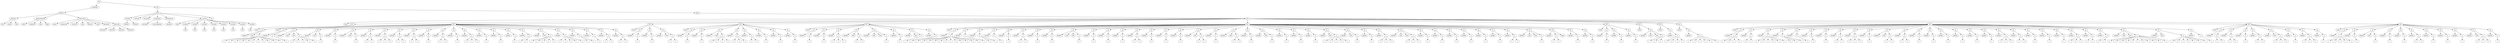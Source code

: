 digraph Tree {
	"t0" [label = "TEI"];
	"t1" [label = "teiHeader"];
	"t2" [label = "fileDesc"];
	"t3" [label = "titleStmt"];
	"t4" [label = "title"];
	"t5" [label = "author"];
	"t6" [label = "date"];
	"t7" [label = "publicationStmt"];
	"t8" [label = "editor"];
	"t9" [label = "publisher"];
	"t10" [label = "idno"];
	"t11" [label = "rights"];
	"t12" [label = "SourceDesc"];
	"t13" [label = "genre"];
	"t14" [label = "inspiration"];
	"t15" [label = "structure"];
	"t16" [label = "type"];
	"t17" [label = "periode"];
	"t18" [label = "taille"];
	"t19" [label = "permalien"];
	"t20" [label = "keywords"];
	"t21" [label = "keyword"];
	"t22" [label = "keyword"];
	"t23" [label = "keyword"];
	"t24" [label = "keyword"];
	"t25" [label = "text"];
	"t26" [label = "front"];
	"t27" [label = "docTitle"];
	"t28" [label = "titlePart"];
	"t29" [label = "titlePart"];
	"t30" [label = "docDate"];
	"t31" [label = "docAuthor"];
	"t32" [label = "docImprint"];
	"t33" [label = "privilege"];
	"t34" [label = "acheveImprime"];
	"t35" [label = "performance"];
	"t36" [label = "premiere"];
	"t37" [label = "castList"];
	"t38" [label = "head"];
	"t39" [label = "castItem"];
	"t40" [label = "role"];
	"t41" [label = "castItem"];
	"t42" [label = "role"];
	"t43" [label = "castItem"];
	"t44" [label = "role"];
	"t45" [label = "castItem"];
	"t46" [label = "role"];
	"t47" [label = "castItem"];
	"t48" [label = "role"];
	"t49" [label = "castItem"];
	"t50" [label = "role"];
	"t51" [label = "castItem"];
	"t52" [label = "role"];
	"t53" [label = "castItem"];
	"t54" [label = "role"];
	"t55" [label = "set"];
	"t56" [label = "body"];
	"t57" [label = "div1"];
	"t58" [label = "head"];
	"t59" [label = "div2"];
	"t60" [label = "head"];
	"t61" [label = "sp"];
	"t62" [label = "speaker"];
	"t63" [label = "note"];
	"t64" [label = "p"];
	"t65" [label = "s"];
	"t66" [label = "s"];
	"t67" [label = "s"];
	"t68" [label = "s"];
	"t69" [label = "s"];
	"t70" [label = "s"];
	"t71" [label = "s"];
	"t72" [label = "s"];
	"t73" [label = "s"];
	"t74" [label = "s"];
	"t75" [label = "s"];
	"t76" [label = "div2"];
	"t77" [label = "head"];
	"t78" [label = "sp"];
	"t79" [label = "speaker"];
	"t80" [label = "p"];
	"t81" [label = "s"];
	"t82" [label = "sp"];
	"t83" [label = "speaker"];
	"t84" [label = "note"];
	"t85" [label = "note"];
	"t86" [label = "p"];
	"t87" [label = "s"];
	"t88" [label = "s"];
	"t89" [label = "s"];
	"t90" [label = "s"];
	"t91" [label = "s"];
	"t92" [label = "sp"];
	"t93" [label = "speaker"];
	"t94" [label = "note"];
	"t95" [label = "p"];
	"t96" [label = "s"];
	"t97" [label = "sp"];
	"t98" [label = "speaker"];
	"t99" [label = "p"];
	"t100" [label = "s"];
	"t101" [label = "sp"];
	"t102" [label = "speaker"];
	"t103" [label = "note"];
	"t104" [label = "p"];
	"t105" [label = "s"];
	"t106" [label = "sp"];
	"t107" [label = "speaker"];
	"t108" [label = "p"];
	"t109" [label = "s"];
	"t110" [label = "s"];
	"t111" [label = "sp"];
	"t112" [label = "speaker"];
	"t113" [label = "p"];
	"t114" [label = "s"];
	"t115" [label = "s"];
	"t116" [label = "s"];
	"t117" [label = "sp"];
	"t118" [label = "speaker"];
	"t119" [label = "p"];
	"t120" [label = "s"];
	"t121" [label = "s"];
	"t122" [label = "sp"];
	"t123" [label = "speaker"];
	"t124" [label = "p"];
	"t125" [label = "s"];
	"t126" [label = "s"];
	"t127" [label = "sp"];
	"t128" [label = "speaker"];
	"t129" [label = "p"];
	"t130" [label = "s"];
	"t131" [label = "sp"];
	"t132" [label = "speaker"];
	"t133" [label = "p"];
	"t134" [label = "s"];
	"t135" [label = "s"];
	"t136" [label = "sp"];
	"t137" [label = "speaker"];
	"t138" [label = "p"];
	"t139" [label = "s"];
	"t140" [label = "sp"];
	"t141" [label = "speaker"];
	"t142" [label = "p"];
	"t143" [label = "s"];
	"t144" [label = "s"];
	"t145" [label = "s"];
	"t146" [label = "sp"];
	"t147" [label = "speaker"];
	"t148" [label = "p"];
	"t149" [label = "s"];
	"t150" [label = "sp"];
	"t151" [label = "speaker"];
	"t152" [label = "p"];
	"t153" [label = "s"];
	"t154" [label = "sp"];
	"t155" [label = "speaker"];
	"t156" [label = "p"];
	"t157" [label = "s"];
	"t158" [label = "sp"];
	"t159" [label = "speaker"];
	"t160" [label = "p"];
	"t161" [label = "s"];
	"t162" [label = "s"];
	"t163" [label = "sp"];
	"t164" [label = "speaker"];
	"t165" [label = "note"];
	"t166" [label = "p"];
	"t167" [label = "s"];
	"t168" [label = "s"];
	"t169" [label = "s"];
	"t170" [label = "s"];
	"t171" [label = "s"];
	"t172" [label = "sp"];
	"t173" [label = "speaker"];
	"t174" [label = "p"];
	"t175" [label = "s"];
	"t176" [label = "s"];
	"t177" [label = "s"];
	"t178" [label = "s"];
	"t179" [label = "s"];
	"t180" [label = "sp"];
	"t181" [label = "speaker"];
	"t182" [label = "p"];
	"t183" [label = "s"];
	"t184" [label = "s"];
	"t185" [label = "sp"];
	"t186" [label = "speaker"];
	"t187" [label = "p"];
	"t188" [label = "s"];
	"t189" [label = "sp"];
	"t190" [label = "speaker"];
	"t191" [label = "p"];
	"t192" [label = "s"];
	"t193" [label = "s"];
	"t194" [label = "sp"];
	"t195" [label = "speaker"];
	"t196" [label = "p"];
	"t197" [label = "s"];
	"t198" [label = "s"];
	"t199" [label = "div2"];
	"t200" [label = "head"];
	"t201" [label = "sp"];
	"t202" [label = "speaker"];
	"t203" [label = "p"];
	"t204" [label = "s"];
	"t205" [label = "sp"];
	"t206" [label = "speaker"];
	"t207" [label = "p"];
	"t208" [label = "s"];
	"t209" [label = "sp"];
	"t210" [label = "speaker"];
	"t211" [label = "note"];
	"t212" [label = "p"];
	"t213" [label = "s"];
	"t214" [label = "s"];
	"t215" [label = "div2"];
	"t216" [label = "head"];
	"t217" [label = "sp"];
	"t218" [label = "speaker"];
	"t219" [label = "p"];
	"t220" [label = "s"];
	"t221" [label = "sp"];
	"t222" [label = "speaker"];
	"t223" [label = "p"];
	"t224" [label = "s"];
	"t225" [label = "sp"];
	"t226" [label = "speaker"];
	"t227" [label = "note"];
	"t228" [label = "p"];
	"t229" [label = "s"];
	"t230" [label = "s"];
	"t231" [label = "s"];
	"t232" [label = "s"];
	"t233" [label = "sp"];
	"t234" [label = "speaker"];
	"t235" [label = "p"];
	"t236" [label = "s"];
	"t237" [label = "s"];
	"t238" [label = "s"];
	"t239" [label = "sp"];
	"t240" [label = "speaker"];
	"t241" [label = "p"];
	"t242" [label = "s"];
	"t243" [label = "s"];
	"t244" [label = "sp"];
	"t245" [label = "speaker"];
	"t246" [label = "p"];
	"t247" [label = "s"];
	"t248" [label = "sp"];
	"t249" [label = "speaker"];
	"t250" [label = "p"];
	"t251" [label = "s"];
	"t252" [label = "sp"];
	"t253" [label = "speaker"];
	"t254" [label = "p"];
	"t255" [label = "s"];
	"t256" [label = "div2"];
	"t257" [label = "head"];
	"t258" [label = "sp"];
	"t259" [label = "speaker"];
	"t260" [label = "p"];
	"t261" [label = "s"];
	"t262" [label = "sp"];
	"t263" [label = "speaker"];
	"t264" [label = "p"];
	"t265" [label = "s"];
	"t266" [label = "sp"];
	"t267" [label = "speaker"];
	"t268" [label = "p"];
	"t269" [label = "s"];
	"t270" [label = "s"];
	"t271" [label = "s"];
	"t272" [label = "sp"];
	"t273" [label = "speaker"];
	"t274" [label = "note"];
	"t275" [label = "p"];
	"t276" [label = "s"];
	"t277" [label = "s"];
	"t278" [label = "sp"];
	"t279" [label = "speaker"];
	"t280" [label = "note"];
	"t281" [label = "note"];
	"t282" [label = "p"];
	"t283" [label = "s"];
	"t284" [label = "sp"];
	"t285" [label = "speaker"];
	"t286" [label = "p"];
	"t287" [label = "s"];
	"t288" [label = "sp"];
	"t289" [label = "speaker"];
	"t290" [label = "note"];
	"t291" [label = "p"];
	"t292" [label = "s"];
	"t293" [label = "sp"];
	"t294" [label = "speaker"];
	"t295" [label = "p"];
	"t296" [label = "s"];
	"t297" [label = "div2"];
	"t298" [label = "head"];
	"t299" [label = "sp"];
	"t300" [label = "speaker"];
	"t301" [label = "p"];
	"t302" [label = "s"];
	"t303" [label = "s"];
	"t304" [label = "s"];
	"t305" [label = "s"];
	"t306" [label = "s"];
	"t307" [label = "s"];
	"t308" [label = "s"];
	"t309" [label = "s"];
	"t310" [label = "s"];
	"t311" [label = "s"];
	"t312" [label = "s"];
	"t313" [label = "s"];
	"t314" [label = "sp"];
	"t315" [label = "speaker"];
	"t316" [label = "p"];
	"t317" [label = "s"];
	"t318" [label = "sp"];
	"t319" [label = "speaker"];
	"t320" [label = "p"];
	"t321" [label = "s"];
	"t322" [label = "s"];
	"t323" [label = "sp"];
	"t324" [label = "speaker"];
	"t325" [label = "p"];
	"t326" [label = "s"];
	"t327" [label = "sp"];
	"t328" [label = "speaker"];
	"t329" [label = "p"];
	"t330" [label = "s"];
	"t331" [label = "sp"];
	"t332" [label = "speaker"];
	"t333" [label = "p"];
	"t334" [label = "s"];
	"t335" [label = "s"];
	"t336" [label = "sp"];
	"t337" [label = "speaker"];
	"t338" [label = "p"];
	"t339" [label = "s"];
	"t340" [label = "sp"];
	"t341" [label = "speaker"];
	"t342" [label = "p"];
	"t343" [label = "s"];
	"t344" [label = "sp"];
	"t345" [label = "speaker"];
	"t346" [label = "note"];
	"t347" [label = "note"];
	"t348" [label = "p"];
	"t349" [label = "s"];
	"t350" [label = "sp"];
	"t351" [label = "speaker"];
	"t352" [label = "p"];
	"t353" [label = "s"];
	"t354" [label = "sp"];
	"t355" [label = "speaker"];
	"t356" [label = "p"];
	"t357" [label = "s"];
	"t358" [label = "sp"];
	"t359" [label = "speaker"];
	"t360" [label = "p"];
	"t361" [label = "s"];
	"t362" [label = "sp"];
	"t363" [label = "speaker"];
	"t364" [label = "p"];
	"t365" [label = "s"];
	"t366" [label = "s"];
	"t367" [label = "sp"];
	"t368" [label = "speaker"];
	"t369" [label = "p"];
	"t370" [label = "s"];
	"t371" [label = "sp"];
	"t372" [label = "speaker"];
	"t373" [label = "p"];
	"t374" [label = "s"];
	"t375" [label = "sp"];
	"t376" [label = "speaker"];
	"t377" [label = "p"];
	"t378" [label = "s"];
	"t379" [label = "sp"];
	"t380" [label = "speaker"];
	"t381" [label = "note"];
	"t382" [label = "p"];
	"t383" [label = "s"];
	"t384" [label = "s"];
	"t385" [label = "sp"];
	"t386" [label = "speaker"];
	"t387" [label = "p"];
	"t388" [label = "s"];
	"t389" [label = "sp"];
	"t390" [label = "speaker"];
	"t391" [label = "note"];
	"t392" [label = "p"];
	"t393" [label = "s"];
	"t394" [label = "s"];
	"t395" [label = "sp"];
	"t396" [label = "speaker"];
	"t397" [label = "p"];
	"t398" [label = "s"];
	"t399" [label = "sp"];
	"t400" [label = "speaker"];
	"t401" [label = "note"];
	"t402" [label = "p"];
	"t403" [label = "s"];
	"t404" [label = "sp"];
	"t405" [label = "speaker"];
	"t406" [label = "p"];
	"t407" [label = "s"];
	"t408" [label = "sp"];
	"t409" [label = "speaker"];
	"t410" [label = "p"];
	"t411" [label = "s"];
	"t412" [label = "sp"];
	"t413" [label = "speaker"];
	"t414" [label = "p"];
	"t415" [label = "s"];
	"t416" [label = "sp"];
	"t417" [label = "speaker"];
	"t418" [label = "note"];
	"t419" [label = "p"];
	"t420" [label = "s"];
	"t421" [label = "s"];
	"t422" [label = "s"];
	"t423" [label = "s"];
	"t424" [label = "s"];
	"t425" [label = "sp"];
	"t426" [label = "speaker"];
	"t427" [label = "note"];
	"t428" [label = "p"];
	"t429" [label = "s"];
	"t430" [label = "sp"];
	"t431" [label = "speaker"];
	"t432" [label = "p"];
	"t433" [label = "s"];
	"t434" [label = "sp"];
	"t435" [label = "speaker"];
	"t436" [label = "p"];
	"t437" [label = "s"];
	"t438" [label = "s"];
	"t439" [label = "s"];
	"t440" [label = "sp"];
	"t441" [label = "speaker"];
	"t442" [label = "note"];
	"t443" [label = "note"];
	"t444" [label = "p"];
	"t445" [label = "s"];
	"t446" [label = "s"];
	"t447" [label = "s"];
	"t448" [label = "sp"];
	"t449" [label = "speaker"];
	"t450" [label = "p"];
	"t451" [label = "s"];
	"t452" [label = "sp"];
	"t453" [label = "speaker"];
	"t454" [label = "p"];
	"t455" [label = "s"];
	"t456" [label = "sp"];
	"t457" [label = "speaker"];
	"t458" [label = "p"];
	"t459" [label = "s"];
	"t460" [label = "sp"];
	"t461" [label = "speaker"];
	"t462" [label = "p"];
	"t463" [label = "s"];
	"t464" [label = "sp"];
	"t465" [label = "speaker"];
	"t466" [label = "p"];
	"t467" [label = "s"];
	"t468" [label = "sp"];
	"t469" [label = "speaker"];
	"t470" [label = "p"];
	"t471" [label = "s"];
	"t472" [label = "sp"];
	"t473" [label = "speaker"];
	"t474" [label = "p"];
	"t475" [label = "s"];
	"t476" [label = "s"];
	"t477" [label = "sp"];
	"t478" [label = "speaker"];
	"t479" [label = "note"];
	"t480" [label = "note"];
	"t481" [label = "p"];
	"t482" [label = "s"];
	"t483" [label = "sp"];
	"t484" [label = "speaker"];
	"t485" [label = "p"];
	"t486" [label = "s"];
	"t487" [label = "s"];
	"t488" [label = "stage"];
	"t489" [label = "sp"];
	"t490" [label = "speaker"];
	"t491" [label = "p"];
	"t492" [label = "s"];
	"t493" [label = "sp"];
	"t494" [label = "speaker"];
	"t495" [label = "p"];
	"t496" [label = "s"];
	"t497" [label = "div2"];
	"t498" [label = "head"];
	"t499" [label = "sp"];
	"t500" [label = "speaker"];
	"t501" [label = "p"];
	"t502" [label = "s"];
	"t503" [label = "sp"];
	"t504" [label = "speaker"];
	"t505" [label = "p"];
	"t506" [label = "s"];
	"t507" [label = "sp"];
	"t508" [label = "speaker"];
	"t509" [label = "p"];
	"t510" [label = "s"];
	"t511" [label = "div2"];
	"t512" [label = "head"];
	"t513" [label = "sp"];
	"t514" [label = "speaker"];
	"t515" [label = "note"];
	"t516" [label = "note"];
	"t517" [label = "p"];
	"t518" [label = "s"];
	"t519" [label = "s"];
	"t520" [label = "s"];
	"t521" [label = "div2"];
	"t522" [label = "head"];
	"t523" [label = "sp"];
	"t524" [label = "speaker"];
	"t525" [label = "p"];
	"t526" [label = "s"];
	"t527" [label = "s"];
	"t528" [label = "s"];
	"t529" [label = "s"];
	"t530" [label = "div2"];
	"t531" [label = "head"];
	"t532" [label = "sp"];
	"t533" [label = "speaker"];
	"t534" [label = "p"];
	"t535" [label = "s"];
	"t536" [label = "s"];
	"t537" [label = "s"];
	"t538" [label = "s"];
	"t539" [label = "s"];
	"t540" [label = "s"];
	"t541" [label = "div2"];
	"t542" [label = "head"];
	"t543" [label = "sp"];
	"t544" [label = "speaker"];
	"t545" [label = "p"];
	"t546" [label = "s"];
	"t547" [label = "s"];
	"t548" [label = "s"];
	"t549" [label = "s"];
	"t550" [label = "sp"];
	"t551" [label = "speaker"];
	"t552" [label = "p"];
	"t553" [label = "s"];
	"t554" [label = "s"];
	"t555" [label = "sp"];
	"t556" [label = "speaker"];
	"t557" [label = "p"];
	"t558" [label = "s"];
	"t559" [label = "s"];
	"t560" [label = "s"];
	"t561" [label = "s"];
	"t562" [label = "s"];
	"t563" [label = "s"];
	"t564" [label = "sp"];
	"t565" [label = "speaker"];
	"t566" [label = "p"];
	"t567" [label = "s"];
	"t568" [label = "s"];
	"t569" [label = "s"];
	"t570" [label = "sp"];
	"t571" [label = "speaker"];
	"t572" [label = "p"];
	"t573" [label = "s"];
	"t574" [label = "sp"];
	"t575" [label = "speaker"];
	"t576" [label = "p"];
	"t577" [label = "s"];
	"t578" [label = "sp"];
	"t579" [label = "speaker"];
	"t580" [label = "p"];
	"t581" [label = "s"];
	"t582" [label = "sp"];
	"t583" [label = "speaker"];
	"t584" [label = "p"];
	"t585" [label = "s"];
	"t586" [label = "s"];
	"t587" [label = "sp"];
	"t588" [label = "speaker"];
	"t589" [label = "p"];
	"t590" [label = "s"];
	"t591" [label = "s"];
	"t592" [label = "s"];
	"t593" [label = "sp"];
	"t594" [label = "speaker"];
	"t595" [label = "p"];
	"t596" [label = "s"];
	"t597" [label = "sp"];
	"t598" [label = "speaker"];
	"t599" [label = "note"];
	"t600" [label = "p"];
	"t601" [label = "s"];
	"t602" [label = "s"];
	"t603" [label = "sp"];
	"t604" [label = "speaker"];
	"t605" [label = "p"];
	"t606" [label = "s"];
	"t607" [label = "s"];
	"t608" [label = "sp"];
	"t609" [label = "speaker"];
	"t610" [label = "p"];
	"t611" [label = "s"];
	"t612" [label = "sp"];
	"t613" [label = "speaker"];
	"t614" [label = "p"];
	"t615" [label = "s"];
	"t616" [label = "sp"];
	"t617" [label = "speaker"];
	"t618" [label = "p"];
	"t619" [label = "s"];
	"t620" [label = "sp"];
	"t621" [label = "speaker"];
	"t622" [label = "p"];
	"t623" [label = "s"];
	"t624" [label = "sp"];
	"t625" [label = "speaker"];
	"t626" [label = "p"];
	"t627" [label = "s"];
	"t628" [label = "sp"];
	"t629" [label = "speaker"];
	"t630" [label = "p"];
	"t631" [label = "s"];
	"t632" [label = "sp"];
	"t633" [label = "speaker"];
	"t634" [label = "p"];
	"t635" [label = "s"];
	"t636" [label = "s"];
	"t637" [label = "s"];
	"t638" [label = "sp"];
	"t639" [label = "speaker"];
	"t640" [label = "p"];
	"t641" [label = "s"];
	"t642" [label = "s"];
	"t643" [label = "sp"];
	"t644" [label = "speaker"];
	"t645" [label = "p"];
	"t646" [label = "s"];
	"t647" [label = "sp"];
	"t648" [label = "speaker"];
	"t649" [label = "p"];
	"t650" [label = "s"];
	"t651" [label = "sp"];
	"t652" [label = "speaker"];
	"t653" [label = "p"];
	"t654" [label = "s"];
	"t655" [label = "sp"];
	"t656" [label = "speaker"];
	"t657" [label = "p"];
	"t658" [label = "s"];
	"t659" [label = "s"];
	"t660" [label = "s"];
	"t661" [label = "sp"];
	"t662" [label = "speaker"];
	"t663" [label = "p"];
	"t664" [label = "s"];
	"t665" [label = "s"];
	"t666" [label = "sp"];
	"t667" [label = "speaker"];
	"t668" [label = "p"];
	"t669" [label = "s"];
	"t670" [label = "s"];
	"t671" [label = "sp"];
	"t672" [label = "speaker"];
	"t673" [label = "note"];
	"t674" [label = "note"];
	"t675" [label = "p"];
	"t676" [label = "s"];
	"t677" [label = "s"];
	"t678" [label = "s"];
	"t679" [label = "s"];
	"t680" [label = "s"];
	"t681" [label = "s"];
	"t682" [label = "s"];
	"t683" [label = "s"];
	"t684" [label = "s"];
	"t685" [label = "s"];
	"t686" [label = "s"];
	"t687" [label = "sp"];
	"t688" [label = "speaker"];
	"t689" [label = "note"];
	"t690" [label = "p"];
	"t691" [label = "s"];
	"t692" [label = "s"];
	"t693" [label = "s"];
	"t694" [label = "s"];
	"t695" [label = "s"];
	"t696" [label = "s"];
	"t697" [label = "s"];
	"t698" [label = "sp"];
	"t699" [label = "speaker"];
	"t700" [label = "p"];
	"t701" [label = "s"];
	"t702" [label = "div2"];
	"t703" [label = "head"];
	"t704" [label = "sp"];
	"t705" [label = "speaker"];
	"t706" [label = "p"];
	"t707" [label = "s"];
	"t708" [label = "s"];
	"t709" [label = "sp"];
	"t710" [label = "speaker"];
	"t711" [label = "p"];
	"t712" [label = "s"];
	"t713" [label = "s"];
	"t714" [label = "sp"];
	"t715" [label = "speaker"];
	"t716" [label = "p"];
	"t717" [label = "s"];
	"t718" [label = "sp"];
	"t719" [label = "speaker"];
	"t720" [label = "p"];
	"t721" [label = "s"];
	"t722" [label = "s"];
	"t723" [label = "sp"];
	"t724" [label = "speaker"];
	"t725" [label = "note"];
	"t726" [label = "p"];
	"t727" [label = "s"];
	"t728" [label = "s"];
	"t729" [label = "s"];
	"t730" [label = "sp"];
	"t731" [label = "speaker"];
	"t732" [label = "p"];
	"t733" [label = "s"];
	"t734" [label = "sp"];
	"t735" [label = "speaker"];
	"t736" [label = "p"];
	"t737" [label = "s"];
	"t738" [label = "s"];
	"t739" [label = "s"];
	"t740" [label = "sp"];
	"t741" [label = "speaker"];
	"t742" [label = "p"];
	"t743" [label = "s"];
	"t744" [label = "div2"];
	"t745" [label = "head"];
	"t746" [label = "sp"];
	"t747" [label = "speaker"];
	"t748" [label = "p"];
	"t749" [label = "s"];
	"t750" [label = "s"];
	"t751" [label = "s"];
	"t752" [label = "s"];
	"t753" [label = "s"];
	"t754" [label = "sp"];
	"t755" [label = "speaker"];
	"t756" [label = "p"];
	"t757" [label = "s"];
	"t758" [label = "sp"];
	"t759" [label = "speaker"];
	"t760" [label = "note"];
	"t761" [label = "p"];
	"t762" [label = "s"];
	"t763" [label = "sp"];
	"t764" [label = "speaker"];
	"t765" [label = "p"];
	"t766" [label = "s"];
	"t767" [label = "sp"];
	"t768" [label = "speaker"];
	"t769" [label = "p"];
	"t770" [label = "s"];
	"t771" [label = "sp"];
	"t772" [label = "speaker"];
	"t773" [label = "p"];
	"t774" [label = "s"];
	"t775" [label = "s"];
	"t776" [label = "sp"];
	"t777" [label = "speaker"];
	"t778" [label = "p"];
	"t779" [label = "s"];
	"t780" [label = "sp"];
	"t781" [label = "speaker"];
	"t782" [label = "p"];
	"t783" [label = "s"];
	"t784" [label = "sp"];
	"t785" [label = "speaker"];
	"t786" [label = "p"];
	"t787" [label = "s"];
	"t788" [label = "sp"];
	"t789" [label = "speaker"];
	"t790" [label = "note"];
	"t791" [label = "p"];
	"t792" [label = "s"];
	"t793" [label = "s"];
	"t794" [label = "s"];
	"t795" [label = "sp"];
	"t796" [label = "speaker"];
	"t797" [label = "p"];
	"t798" [label = "s"];
	"t0" -> "t1";
	"t1" -> "t2";
	"t2" -> "t3";
	"t3" -> "t4";
	"t3" -> "t5";
	"t3" -> "t6";
	"t2" -> "t7";
	"t7" -> "t8";
	"t7" -> "t9";
	"t7" -> "t10";
	"t7" -> "t11";
	"t2" -> "t12";
	"t12" -> "t13";
	"t12" -> "t14";
	"t12" -> "t15";
	"t12" -> "t16";
	"t12" -> "t17";
	"t12" -> "t18";
	"t12" -> "t19";
	"t12" -> "t20";
	"t20" -> "t21";
	"t20" -> "t22";
	"t20" -> "t23";
	"t20" -> "t24";
	"t0" -> "t25";
	"t25" -> "t26";
	"t26" -> "t27";
	"t27" -> "t28";
	"t27" -> "t29";
	"t26" -> "t30";
	"t26" -> "t31";
	"t26" -> "t32";
	"t32" -> "t33";
	"t32" -> "t34";
	"t26" -> "t35";
	"t35" -> "t36";
	"t26" -> "t37";
	"t37" -> "t38";
	"t37" -> "t39";
	"t39" -> "t40";
	"t37" -> "t41";
	"t41" -> "t42";
	"t37" -> "t43";
	"t43" -> "t44";
	"t37" -> "t45";
	"t45" -> "t46";
	"t37" -> "t47";
	"t47" -> "t48";
	"t37" -> "t49";
	"t49" -> "t50";
	"t37" -> "t51";
	"t51" -> "t52";
	"t37" -> "t53";
	"t53" -> "t54";
	"t26" -> "t55";
	"t25" -> "t56";
	"t56" -> "t57";
	"t57" -> "t58";
	"t57" -> "t59";
	"t59" -> "t60";
	"t59" -> "t61";
	"t61" -> "t62";
	"t61" -> "t63";
	"t61" -> "t64";
	"t64" -> "t65";
	"t64" -> "t66";
	"t64" -> "t67";
	"t64" -> "t68";
	"t64" -> "t69";
	"t64" -> "t70";
	"t64" -> "t71";
	"t64" -> "t72";
	"t64" -> "t73";
	"t64" -> "t74";
	"t64" -> "t75";
	"t57" -> "t76";
	"t76" -> "t77";
	"t76" -> "t78";
	"t78" -> "t79";
	"t78" -> "t80";
	"t80" -> "t81";
	"t76" -> "t82";
	"t82" -> "t83";
	"t82" -> "t84";
	"t82" -> "t85";
	"t82" -> "t86";
	"t86" -> "t87";
	"t86" -> "t88";
	"t86" -> "t89";
	"t86" -> "t90";
	"t86" -> "t91";
	"t76" -> "t92";
	"t92" -> "t93";
	"t92" -> "t94";
	"t92" -> "t95";
	"t95" -> "t96";
	"t76" -> "t97";
	"t97" -> "t98";
	"t97" -> "t99";
	"t99" -> "t100";
	"t76" -> "t101";
	"t101" -> "t102";
	"t101" -> "t103";
	"t101" -> "t104";
	"t104" -> "t105";
	"t76" -> "t106";
	"t106" -> "t107";
	"t106" -> "t108";
	"t108" -> "t109";
	"t108" -> "t110";
	"t76" -> "t111";
	"t111" -> "t112";
	"t111" -> "t113";
	"t113" -> "t114";
	"t113" -> "t115";
	"t113" -> "t116";
	"t76" -> "t117";
	"t117" -> "t118";
	"t117" -> "t119";
	"t119" -> "t120";
	"t119" -> "t121";
	"t76" -> "t122";
	"t122" -> "t123";
	"t122" -> "t124";
	"t124" -> "t125";
	"t124" -> "t126";
	"t76" -> "t127";
	"t127" -> "t128";
	"t127" -> "t129";
	"t129" -> "t130";
	"t76" -> "t131";
	"t131" -> "t132";
	"t131" -> "t133";
	"t133" -> "t134";
	"t133" -> "t135";
	"t76" -> "t136";
	"t136" -> "t137";
	"t136" -> "t138";
	"t138" -> "t139";
	"t76" -> "t140";
	"t140" -> "t141";
	"t140" -> "t142";
	"t142" -> "t143";
	"t142" -> "t144";
	"t142" -> "t145";
	"t76" -> "t146";
	"t146" -> "t147";
	"t146" -> "t148";
	"t148" -> "t149";
	"t76" -> "t150";
	"t150" -> "t151";
	"t150" -> "t152";
	"t152" -> "t153";
	"t76" -> "t154";
	"t154" -> "t155";
	"t154" -> "t156";
	"t156" -> "t157";
	"t76" -> "t158";
	"t158" -> "t159";
	"t158" -> "t160";
	"t160" -> "t161";
	"t160" -> "t162";
	"t76" -> "t163";
	"t163" -> "t164";
	"t163" -> "t165";
	"t163" -> "t166";
	"t166" -> "t167";
	"t166" -> "t168";
	"t166" -> "t169";
	"t166" -> "t170";
	"t166" -> "t171";
	"t76" -> "t172";
	"t172" -> "t173";
	"t172" -> "t174";
	"t174" -> "t175";
	"t174" -> "t176";
	"t174" -> "t177";
	"t174" -> "t178";
	"t174" -> "t179";
	"t76" -> "t180";
	"t180" -> "t181";
	"t180" -> "t182";
	"t182" -> "t183";
	"t182" -> "t184";
	"t76" -> "t185";
	"t185" -> "t186";
	"t185" -> "t187";
	"t187" -> "t188";
	"t76" -> "t189";
	"t189" -> "t190";
	"t189" -> "t191";
	"t191" -> "t192";
	"t191" -> "t193";
	"t76" -> "t194";
	"t194" -> "t195";
	"t194" -> "t196";
	"t196" -> "t197";
	"t196" -> "t198";
	"t57" -> "t199";
	"t199" -> "t200";
	"t199" -> "t201";
	"t201" -> "t202";
	"t201" -> "t203";
	"t203" -> "t204";
	"t199" -> "t205";
	"t205" -> "t206";
	"t205" -> "t207";
	"t207" -> "t208";
	"t199" -> "t209";
	"t209" -> "t210";
	"t209" -> "t211";
	"t209" -> "t212";
	"t212" -> "t213";
	"t212" -> "t214";
	"t57" -> "t215";
	"t215" -> "t216";
	"t215" -> "t217";
	"t217" -> "t218";
	"t217" -> "t219";
	"t219" -> "t220";
	"t215" -> "t221";
	"t221" -> "t222";
	"t221" -> "t223";
	"t223" -> "t224";
	"t215" -> "t225";
	"t225" -> "t226";
	"t225" -> "t227";
	"t225" -> "t228";
	"t228" -> "t229";
	"t228" -> "t230";
	"t228" -> "t231";
	"t228" -> "t232";
	"t215" -> "t233";
	"t233" -> "t234";
	"t233" -> "t235";
	"t235" -> "t236";
	"t235" -> "t237";
	"t235" -> "t238";
	"t215" -> "t239";
	"t239" -> "t240";
	"t239" -> "t241";
	"t241" -> "t242";
	"t241" -> "t243";
	"t215" -> "t244";
	"t244" -> "t245";
	"t244" -> "t246";
	"t246" -> "t247";
	"t215" -> "t248";
	"t248" -> "t249";
	"t248" -> "t250";
	"t250" -> "t251";
	"t215" -> "t252";
	"t252" -> "t253";
	"t252" -> "t254";
	"t254" -> "t255";
	"t57" -> "t256";
	"t256" -> "t257";
	"t256" -> "t258";
	"t258" -> "t259";
	"t258" -> "t260";
	"t260" -> "t261";
	"t256" -> "t262";
	"t262" -> "t263";
	"t262" -> "t264";
	"t264" -> "t265";
	"t256" -> "t266";
	"t266" -> "t267";
	"t266" -> "t268";
	"t268" -> "t269";
	"t268" -> "t270";
	"t268" -> "t271";
	"t256" -> "t272";
	"t272" -> "t273";
	"t272" -> "t274";
	"t272" -> "t275";
	"t275" -> "t276";
	"t275" -> "t277";
	"t256" -> "t278";
	"t278" -> "t279";
	"t278" -> "t280";
	"t278" -> "t281";
	"t278" -> "t282";
	"t282" -> "t283";
	"t256" -> "t284";
	"t284" -> "t285";
	"t284" -> "t286";
	"t286" -> "t287";
	"t256" -> "t288";
	"t288" -> "t289";
	"t288" -> "t290";
	"t288" -> "t291";
	"t291" -> "t292";
	"t256" -> "t293";
	"t293" -> "t294";
	"t293" -> "t295";
	"t295" -> "t296";
	"t57" -> "t297";
	"t297" -> "t298";
	"t297" -> "t299";
	"t299" -> "t300";
	"t299" -> "t301";
	"t301" -> "t302";
	"t301" -> "t303";
	"t301" -> "t304";
	"t301" -> "t305";
	"t301" -> "t306";
	"t301" -> "t307";
	"t301" -> "t308";
	"t301" -> "t309";
	"t301" -> "t310";
	"t301" -> "t311";
	"t301" -> "t312";
	"t301" -> "t313";
	"t297" -> "t314";
	"t314" -> "t315";
	"t314" -> "t316";
	"t316" -> "t317";
	"t297" -> "t318";
	"t318" -> "t319";
	"t318" -> "t320";
	"t320" -> "t321";
	"t320" -> "t322";
	"t297" -> "t323";
	"t323" -> "t324";
	"t323" -> "t325";
	"t325" -> "t326";
	"t297" -> "t327";
	"t327" -> "t328";
	"t327" -> "t329";
	"t329" -> "t330";
	"t297" -> "t331";
	"t331" -> "t332";
	"t331" -> "t333";
	"t333" -> "t334";
	"t333" -> "t335";
	"t297" -> "t336";
	"t336" -> "t337";
	"t336" -> "t338";
	"t338" -> "t339";
	"t297" -> "t340";
	"t340" -> "t341";
	"t340" -> "t342";
	"t342" -> "t343";
	"t297" -> "t344";
	"t344" -> "t345";
	"t344" -> "t346";
	"t344" -> "t347";
	"t344" -> "t348";
	"t348" -> "t349";
	"t297" -> "t350";
	"t350" -> "t351";
	"t350" -> "t352";
	"t352" -> "t353";
	"t297" -> "t354";
	"t354" -> "t355";
	"t354" -> "t356";
	"t356" -> "t357";
	"t297" -> "t358";
	"t358" -> "t359";
	"t358" -> "t360";
	"t360" -> "t361";
	"t297" -> "t362";
	"t362" -> "t363";
	"t362" -> "t364";
	"t364" -> "t365";
	"t364" -> "t366";
	"t297" -> "t367";
	"t367" -> "t368";
	"t367" -> "t369";
	"t369" -> "t370";
	"t297" -> "t371";
	"t371" -> "t372";
	"t371" -> "t373";
	"t373" -> "t374";
	"t297" -> "t375";
	"t375" -> "t376";
	"t375" -> "t377";
	"t377" -> "t378";
	"t297" -> "t379";
	"t379" -> "t380";
	"t379" -> "t381";
	"t379" -> "t382";
	"t382" -> "t383";
	"t382" -> "t384";
	"t297" -> "t385";
	"t385" -> "t386";
	"t385" -> "t387";
	"t387" -> "t388";
	"t297" -> "t389";
	"t389" -> "t390";
	"t389" -> "t391";
	"t389" -> "t392";
	"t392" -> "t393";
	"t392" -> "t394";
	"t297" -> "t395";
	"t395" -> "t396";
	"t395" -> "t397";
	"t397" -> "t398";
	"t297" -> "t399";
	"t399" -> "t400";
	"t399" -> "t401";
	"t399" -> "t402";
	"t402" -> "t403";
	"t297" -> "t404";
	"t404" -> "t405";
	"t404" -> "t406";
	"t406" -> "t407";
	"t297" -> "t408";
	"t408" -> "t409";
	"t408" -> "t410";
	"t410" -> "t411";
	"t297" -> "t412";
	"t412" -> "t413";
	"t412" -> "t414";
	"t414" -> "t415";
	"t297" -> "t416";
	"t416" -> "t417";
	"t416" -> "t418";
	"t416" -> "t419";
	"t419" -> "t420";
	"t419" -> "t421";
	"t419" -> "t422";
	"t419" -> "t423";
	"t419" -> "t424";
	"t297" -> "t425";
	"t425" -> "t426";
	"t425" -> "t427";
	"t425" -> "t428";
	"t428" -> "t429";
	"t297" -> "t430";
	"t430" -> "t431";
	"t430" -> "t432";
	"t432" -> "t433";
	"t297" -> "t434";
	"t434" -> "t435";
	"t434" -> "t436";
	"t436" -> "t437";
	"t436" -> "t438";
	"t436" -> "t439";
	"t297" -> "t440";
	"t440" -> "t441";
	"t440" -> "t442";
	"t440" -> "t443";
	"t440" -> "t444";
	"t444" -> "t445";
	"t444" -> "t446";
	"t444" -> "t447";
	"t297" -> "t448";
	"t448" -> "t449";
	"t448" -> "t450";
	"t450" -> "t451";
	"t297" -> "t452";
	"t452" -> "t453";
	"t452" -> "t454";
	"t454" -> "t455";
	"t297" -> "t456";
	"t456" -> "t457";
	"t456" -> "t458";
	"t458" -> "t459";
	"t297" -> "t460";
	"t460" -> "t461";
	"t460" -> "t462";
	"t462" -> "t463";
	"t297" -> "t464";
	"t464" -> "t465";
	"t464" -> "t466";
	"t466" -> "t467";
	"t297" -> "t468";
	"t468" -> "t469";
	"t468" -> "t470";
	"t470" -> "t471";
	"t297" -> "t472";
	"t472" -> "t473";
	"t472" -> "t474";
	"t474" -> "t475";
	"t474" -> "t476";
	"t297" -> "t477";
	"t477" -> "t478";
	"t477" -> "t479";
	"t477" -> "t480";
	"t477" -> "t481";
	"t481" -> "t482";
	"t297" -> "t483";
	"t483" -> "t484";
	"t483" -> "t485";
	"t485" -> "t486";
	"t485" -> "t487";
	"t483" -> "t488";
	"t297" -> "t489";
	"t489" -> "t490";
	"t489" -> "t491";
	"t491" -> "t492";
	"t297" -> "t493";
	"t493" -> "t494";
	"t493" -> "t495";
	"t495" -> "t496";
	"t57" -> "t497";
	"t497" -> "t498";
	"t497" -> "t499";
	"t499" -> "t500";
	"t499" -> "t501";
	"t501" -> "t502";
	"t497" -> "t503";
	"t503" -> "t504";
	"t503" -> "t505";
	"t505" -> "t506";
	"t497" -> "t507";
	"t507" -> "t508";
	"t507" -> "t509";
	"t509" -> "t510";
	"t57" -> "t511";
	"t511" -> "t512";
	"t511" -> "t513";
	"t513" -> "t514";
	"t513" -> "t515";
	"t513" -> "t516";
	"t513" -> "t517";
	"t517" -> "t518";
	"t517" -> "t519";
	"t517" -> "t520";
	"t57" -> "t521";
	"t521" -> "t522";
	"t521" -> "t523";
	"t523" -> "t524";
	"t523" -> "t525";
	"t525" -> "t526";
	"t525" -> "t527";
	"t525" -> "t528";
	"t525" -> "t529";
	"t57" -> "t530";
	"t530" -> "t531";
	"t530" -> "t532";
	"t532" -> "t533";
	"t532" -> "t534";
	"t534" -> "t535";
	"t534" -> "t536";
	"t534" -> "t537";
	"t534" -> "t538";
	"t534" -> "t539";
	"t534" -> "t540";
	"t57" -> "t541";
	"t541" -> "t542";
	"t541" -> "t543";
	"t543" -> "t544";
	"t543" -> "t545";
	"t545" -> "t546";
	"t545" -> "t547";
	"t545" -> "t548";
	"t545" -> "t549";
	"t541" -> "t550";
	"t550" -> "t551";
	"t550" -> "t552";
	"t552" -> "t553";
	"t552" -> "t554";
	"t541" -> "t555";
	"t555" -> "t556";
	"t555" -> "t557";
	"t557" -> "t558";
	"t557" -> "t559";
	"t557" -> "t560";
	"t557" -> "t561";
	"t557" -> "t562";
	"t557" -> "t563";
	"t541" -> "t564";
	"t564" -> "t565";
	"t564" -> "t566";
	"t566" -> "t567";
	"t566" -> "t568";
	"t566" -> "t569";
	"t541" -> "t570";
	"t570" -> "t571";
	"t570" -> "t572";
	"t572" -> "t573";
	"t541" -> "t574";
	"t574" -> "t575";
	"t574" -> "t576";
	"t576" -> "t577";
	"t541" -> "t578";
	"t578" -> "t579";
	"t578" -> "t580";
	"t580" -> "t581";
	"t541" -> "t582";
	"t582" -> "t583";
	"t582" -> "t584";
	"t584" -> "t585";
	"t584" -> "t586";
	"t541" -> "t587";
	"t587" -> "t588";
	"t587" -> "t589";
	"t589" -> "t590";
	"t589" -> "t591";
	"t589" -> "t592";
	"t541" -> "t593";
	"t593" -> "t594";
	"t593" -> "t595";
	"t595" -> "t596";
	"t541" -> "t597";
	"t597" -> "t598";
	"t597" -> "t599";
	"t597" -> "t600";
	"t600" -> "t601";
	"t600" -> "t602";
	"t541" -> "t603";
	"t603" -> "t604";
	"t603" -> "t605";
	"t605" -> "t606";
	"t605" -> "t607";
	"t541" -> "t608";
	"t608" -> "t609";
	"t608" -> "t610";
	"t610" -> "t611";
	"t541" -> "t612";
	"t612" -> "t613";
	"t612" -> "t614";
	"t614" -> "t615";
	"t541" -> "t616";
	"t616" -> "t617";
	"t616" -> "t618";
	"t618" -> "t619";
	"t541" -> "t620";
	"t620" -> "t621";
	"t620" -> "t622";
	"t622" -> "t623";
	"t541" -> "t624";
	"t624" -> "t625";
	"t624" -> "t626";
	"t626" -> "t627";
	"t541" -> "t628";
	"t628" -> "t629";
	"t628" -> "t630";
	"t630" -> "t631";
	"t541" -> "t632";
	"t632" -> "t633";
	"t632" -> "t634";
	"t634" -> "t635";
	"t634" -> "t636";
	"t634" -> "t637";
	"t541" -> "t638";
	"t638" -> "t639";
	"t638" -> "t640";
	"t640" -> "t641";
	"t640" -> "t642";
	"t541" -> "t643";
	"t643" -> "t644";
	"t643" -> "t645";
	"t645" -> "t646";
	"t541" -> "t647";
	"t647" -> "t648";
	"t647" -> "t649";
	"t649" -> "t650";
	"t541" -> "t651";
	"t651" -> "t652";
	"t651" -> "t653";
	"t653" -> "t654";
	"t541" -> "t655";
	"t655" -> "t656";
	"t655" -> "t657";
	"t657" -> "t658";
	"t657" -> "t659";
	"t657" -> "t660";
	"t541" -> "t661";
	"t661" -> "t662";
	"t661" -> "t663";
	"t663" -> "t664";
	"t663" -> "t665";
	"t541" -> "t666";
	"t666" -> "t667";
	"t666" -> "t668";
	"t668" -> "t669";
	"t668" -> "t670";
	"t541" -> "t671";
	"t671" -> "t672";
	"t671" -> "t673";
	"t671" -> "t674";
	"t671" -> "t675";
	"t675" -> "t676";
	"t675" -> "t677";
	"t675" -> "t678";
	"t675" -> "t679";
	"t675" -> "t680";
	"t675" -> "t681";
	"t675" -> "t682";
	"t675" -> "t683";
	"t675" -> "t684";
	"t675" -> "t685";
	"t675" -> "t686";
	"t541" -> "t687";
	"t687" -> "t688";
	"t687" -> "t689";
	"t687" -> "t690";
	"t690" -> "t691";
	"t690" -> "t692";
	"t690" -> "t693";
	"t690" -> "t694";
	"t690" -> "t695";
	"t690" -> "t696";
	"t690" -> "t697";
	"t541" -> "t698";
	"t698" -> "t699";
	"t698" -> "t700";
	"t700" -> "t701";
	"t57" -> "t702";
	"t702" -> "t703";
	"t702" -> "t704";
	"t704" -> "t705";
	"t704" -> "t706";
	"t706" -> "t707";
	"t706" -> "t708";
	"t702" -> "t709";
	"t709" -> "t710";
	"t709" -> "t711";
	"t711" -> "t712";
	"t711" -> "t713";
	"t702" -> "t714";
	"t714" -> "t715";
	"t714" -> "t716";
	"t716" -> "t717";
	"t702" -> "t718";
	"t718" -> "t719";
	"t718" -> "t720";
	"t720" -> "t721";
	"t720" -> "t722";
	"t702" -> "t723";
	"t723" -> "t724";
	"t723" -> "t725";
	"t723" -> "t726";
	"t726" -> "t727";
	"t726" -> "t728";
	"t726" -> "t729";
	"t702" -> "t730";
	"t730" -> "t731";
	"t730" -> "t732";
	"t732" -> "t733";
	"t702" -> "t734";
	"t734" -> "t735";
	"t734" -> "t736";
	"t736" -> "t737";
	"t736" -> "t738";
	"t736" -> "t739";
	"t702" -> "t740";
	"t740" -> "t741";
	"t740" -> "t742";
	"t742" -> "t743";
	"t57" -> "t744";
	"t744" -> "t745";
	"t744" -> "t746";
	"t746" -> "t747";
	"t746" -> "t748";
	"t748" -> "t749";
	"t748" -> "t750";
	"t748" -> "t751";
	"t748" -> "t752";
	"t748" -> "t753";
	"t744" -> "t754";
	"t754" -> "t755";
	"t754" -> "t756";
	"t756" -> "t757";
	"t744" -> "t758";
	"t758" -> "t759";
	"t758" -> "t760";
	"t758" -> "t761";
	"t761" -> "t762";
	"t744" -> "t763";
	"t763" -> "t764";
	"t763" -> "t765";
	"t765" -> "t766";
	"t744" -> "t767";
	"t767" -> "t768";
	"t767" -> "t769";
	"t769" -> "t770";
	"t744" -> "t771";
	"t771" -> "t772";
	"t771" -> "t773";
	"t773" -> "t774";
	"t773" -> "t775";
	"t744" -> "t776";
	"t776" -> "t777";
	"t776" -> "t778";
	"t778" -> "t779";
	"t744" -> "t780";
	"t780" -> "t781";
	"t780" -> "t782";
	"t782" -> "t783";
	"t744" -> "t784";
	"t784" -> "t785";
	"t784" -> "t786";
	"t786" -> "t787";
	"t744" -> "t788";
	"t788" -> "t789";
	"t788" -> "t790";
	"t788" -> "t791";
	"t791" -> "t792";
	"t791" -> "t793";
	"t791" -> "t794";
	"t744" -> "t795";
	"t795" -> "t796";
	"t795" -> "t797";
	"t797" -> "t798";
}
